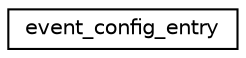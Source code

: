 digraph G
{
  edge [fontname="Helvetica",fontsize="10",labelfontname="Helvetica",labelfontsize="10"];
  node [fontname="Helvetica",fontsize="10",shape=record];
  rankdir="LR";
  Node1 [label="event_config_entry",height=0.2,width=0.4,color="black", fillcolor="white", style="filled",URL="$structevent__config__entry.html"];
}
